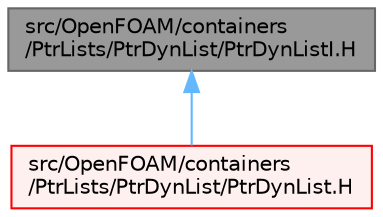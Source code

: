 digraph "src/OpenFOAM/containers/PtrLists/PtrDynList/PtrDynListI.H"
{
 // LATEX_PDF_SIZE
  bgcolor="transparent";
  edge [fontname=Helvetica,fontsize=10,labelfontname=Helvetica,labelfontsize=10];
  node [fontname=Helvetica,fontsize=10,shape=box,height=0.2,width=0.4];
  Node1 [id="Node000001",label="src/OpenFOAM/containers\l/PtrLists/PtrDynList/PtrDynListI.H",height=0.2,width=0.4,color="gray40", fillcolor="grey60", style="filled", fontcolor="black",tooltip=" "];
  Node1 -> Node2 [id="edge1_Node000001_Node000002",dir="back",color="steelblue1",style="solid",tooltip=" "];
  Node2 [id="Node000002",label="src/OpenFOAM/containers\l/PtrLists/PtrDynList/PtrDynList.H",height=0.2,width=0.4,color="red", fillcolor="#FFF0F0", style="filled",URL="$PtrDynList_8H.html",tooltip=" "];
}
